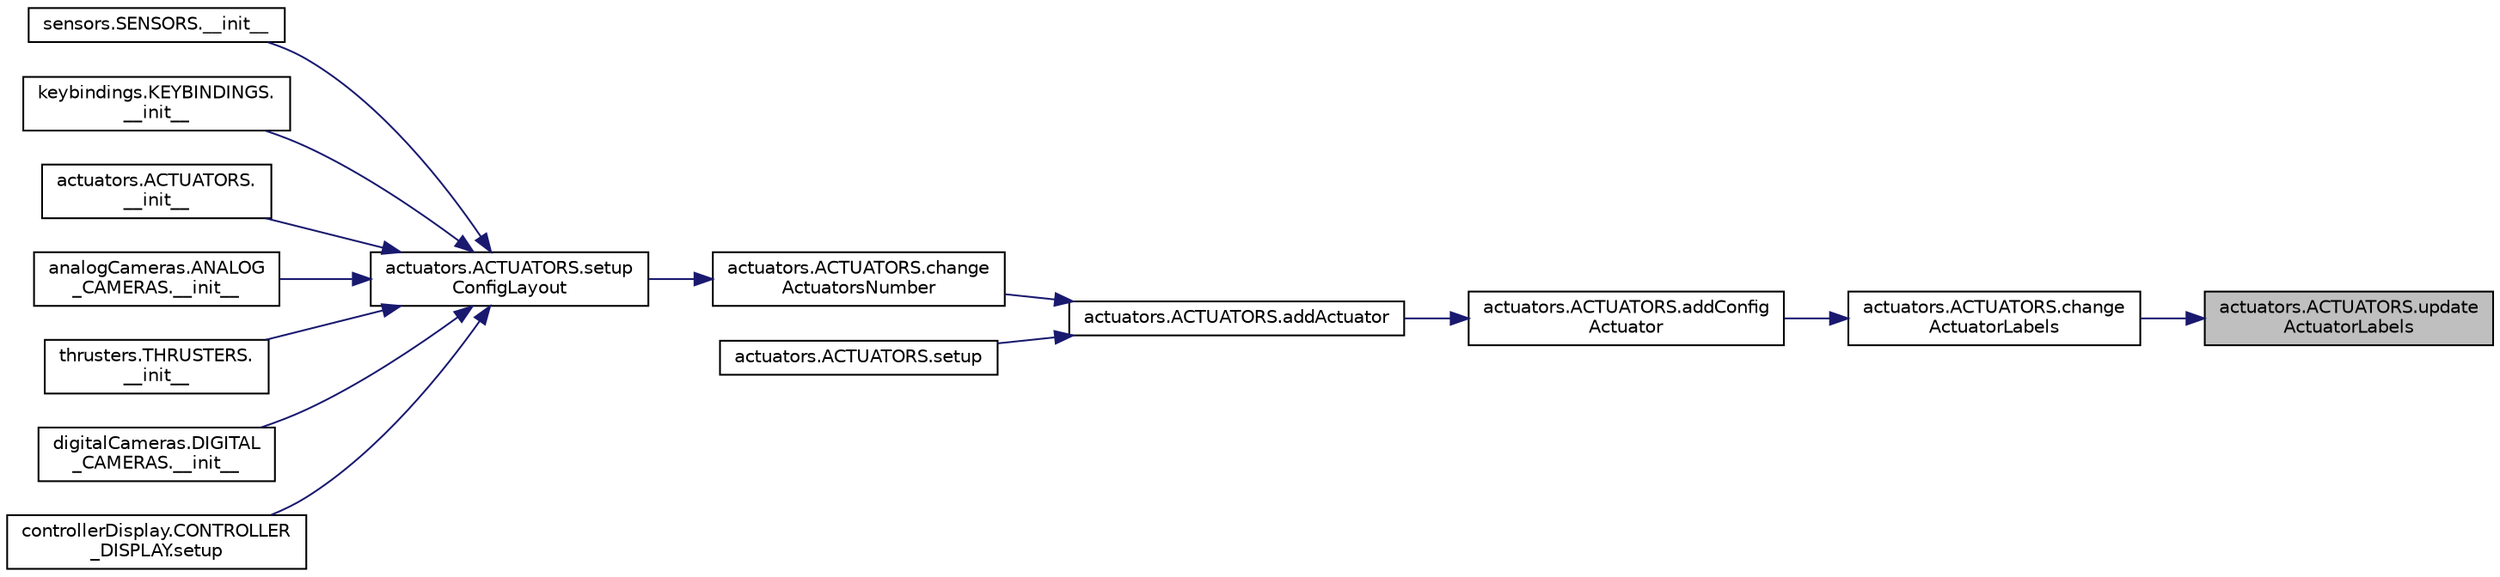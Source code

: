 digraph "actuators.ACTUATORS.updateActuatorLabels"
{
 // LATEX_PDF_SIZE
  edge [fontname="Helvetica",fontsize="10",labelfontname="Helvetica",labelfontsize="10"];
  node [fontname="Helvetica",fontsize="10",shape=record];
  rankdir="RL";
  Node1 [label="actuators.ACTUATORS.update\lActuatorLabels",height=0.2,width=0.4,color="black", fillcolor="grey75", style="filled", fontcolor="black",tooltip=" "];
  Node1 -> Node2 [dir="back",color="midnightblue",fontsize="10",style="solid",fontname="Helvetica"];
  Node2 [label="actuators.ACTUATORS.change\lActuatorLabels",height=0.2,width=0.4,color="black", fillcolor="white", style="filled",URL="$classactuators_1_1_a_c_t_u_a_t_o_r_s.html#a450d52e2b71623fee4a0c3b598dd7fac",tooltip=" "];
  Node2 -> Node3 [dir="back",color="midnightblue",fontsize="10",style="solid",fontname="Helvetica"];
  Node3 [label="actuators.ACTUATORS.addConfig\lActuator",height=0.2,width=0.4,color="black", fillcolor="white", style="filled",URL="$classactuators_1_1_a_c_t_u_a_t_o_r_s.html#afc3b8b1569ee761a8b9ef7d41e500731",tooltip=" "];
  Node3 -> Node4 [dir="back",color="midnightblue",fontsize="10",style="solid",fontname="Helvetica"];
  Node4 [label="actuators.ACTUATORS.addActuator",height=0.2,width=0.4,color="black", fillcolor="white", style="filled",URL="$classactuators_1_1_a_c_t_u_a_t_o_r_s.html#aad2326e280d94f08efb621be4a7c59e7",tooltip=" "];
  Node4 -> Node5 [dir="back",color="midnightblue",fontsize="10",style="solid",fontname="Helvetica"];
  Node5 [label="actuators.ACTUATORS.change\lActuatorsNumber",height=0.2,width=0.4,color="black", fillcolor="white", style="filled",URL="$classactuators_1_1_a_c_t_u_a_t_o_r_s.html#a93e9c0592b5c3f82ea4bba48e0307454",tooltip=" "];
  Node5 -> Node6 [dir="back",color="midnightblue",fontsize="10",style="solid",fontname="Helvetica"];
  Node6 [label="actuators.ACTUATORS.setup\lConfigLayout",height=0.2,width=0.4,color="black", fillcolor="white", style="filled",URL="$classactuators_1_1_a_c_t_u_a_t_o_r_s.html#a95c6ca7f98d26a901de6c7df0febfd5a",tooltip="CONFIGURATION TAB ###."];
  Node6 -> Node7 [dir="back",color="midnightblue",fontsize="10",style="solid",fontname="Helvetica"];
  Node7 [label="sensors.SENSORS.__init__",height=0.2,width=0.4,color="black", fillcolor="white", style="filled",URL="$classsensors_1_1_s_e_n_s_o_r_s.html#a3b6ba836891b8c7ded1c9d03add9a1b9",tooltip=" "];
  Node6 -> Node8 [dir="back",color="midnightblue",fontsize="10",style="solid",fontname="Helvetica"];
  Node8 [label="keybindings.KEYBINDINGS.\l__init__",height=0.2,width=0.4,color="black", fillcolor="white", style="filled",URL="$classkeybindings_1_1_k_e_y_b_i_n_d_i_n_g_s.html#acd222704cb24d6504ea3633c914aaab6",tooltip=" "];
  Node6 -> Node9 [dir="back",color="midnightblue",fontsize="10",style="solid",fontname="Helvetica"];
  Node9 [label="actuators.ACTUATORS.\l__init__",height=0.2,width=0.4,color="black", fillcolor="white", style="filled",URL="$classactuators_1_1_a_c_t_u_a_t_o_r_s.html#a5004cf23b428f9e465c272207653327d",tooltip=" "];
  Node6 -> Node10 [dir="back",color="midnightblue",fontsize="10",style="solid",fontname="Helvetica"];
  Node10 [label="analogCameras.ANALOG\l_CAMERAS.__init__",height=0.2,width=0.4,color="black", fillcolor="white", style="filled",URL="$classanalog_cameras_1_1_a_n_a_l_o_g___c_a_m_e_r_a_s.html#aefc98263fc41cc475abe9f9d12e96c39",tooltip=" "];
  Node6 -> Node11 [dir="back",color="midnightblue",fontsize="10",style="solid",fontname="Helvetica"];
  Node11 [label="thrusters.THRUSTERS.\l__init__",height=0.2,width=0.4,color="black", fillcolor="white", style="filled",URL="$classthrusters_1_1_t_h_r_u_s_t_e_r_s.html#a9654c1af6cff7087023a7476747ae95f",tooltip=" "];
  Node6 -> Node12 [dir="back",color="midnightblue",fontsize="10",style="solid",fontname="Helvetica"];
  Node12 [label="digitalCameras.DIGITAL\l_CAMERAS.__init__",height=0.2,width=0.4,color="black", fillcolor="white", style="filled",URL="$classdigital_cameras_1_1_d_i_g_i_t_a_l___c_a_m_e_r_a_s.html#a9206022dacde2a01bb2e05325ef502bb",tooltip=" "];
  Node6 -> Node13 [dir="back",color="midnightblue",fontsize="10",style="solid",fontname="Helvetica"];
  Node13 [label="controllerDisplay.CONTROLLER\l_DISPLAY.setup",height=0.2,width=0.4,color="black", fillcolor="white", style="filled",URL="$classcontroller_display_1_1_c_o_n_t_r_o_l_l_e_r___d_i_s_p_l_a_y.html#a441679662d2472dd082f0c088537e376",tooltip=" "];
  Node4 -> Node14 [dir="back",color="midnightblue",fontsize="10",style="solid",fontname="Helvetica"];
  Node14 [label="actuators.ACTUATORS.setup",height=0.2,width=0.4,color="black", fillcolor="white", style="filled",URL="$classactuators_1_1_a_c_t_u_a_t_o_r_s.html#af53e2ca9e3947669398979700f47f4ac",tooltip=" "];
}
